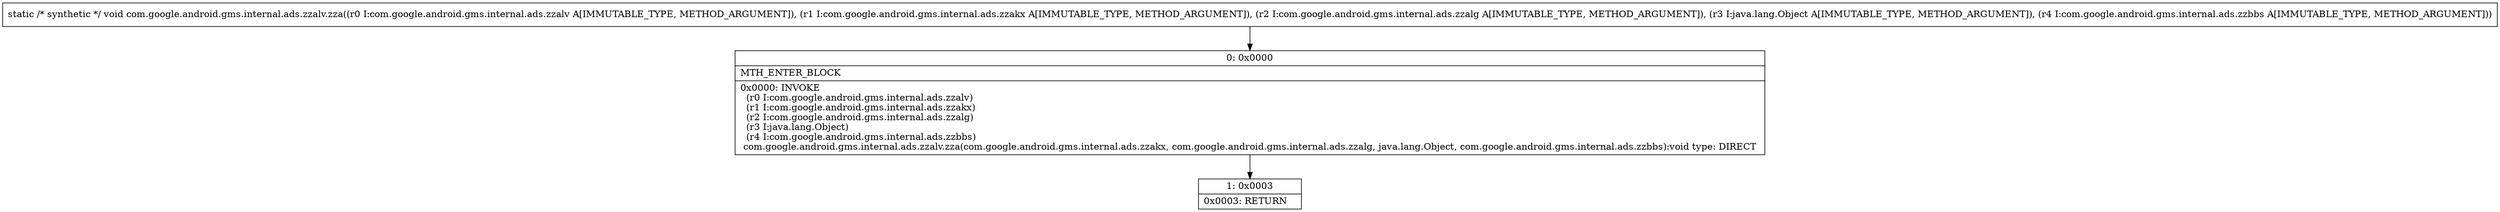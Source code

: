 digraph "CFG forcom.google.android.gms.internal.ads.zzalv.zza(Lcom\/google\/android\/gms\/internal\/ads\/zzalv;Lcom\/google\/android\/gms\/internal\/ads\/zzakx;Lcom\/google\/android\/gms\/internal\/ads\/zzalg;Ljava\/lang\/Object;Lcom\/google\/android\/gms\/internal\/ads\/zzbbs;)V" {
Node_0 [shape=record,label="{0\:\ 0x0000|MTH_ENTER_BLOCK\l|0x0000: INVOKE  \l  (r0 I:com.google.android.gms.internal.ads.zzalv)\l  (r1 I:com.google.android.gms.internal.ads.zzakx)\l  (r2 I:com.google.android.gms.internal.ads.zzalg)\l  (r3 I:java.lang.Object)\l  (r4 I:com.google.android.gms.internal.ads.zzbbs)\l com.google.android.gms.internal.ads.zzalv.zza(com.google.android.gms.internal.ads.zzakx, com.google.android.gms.internal.ads.zzalg, java.lang.Object, com.google.android.gms.internal.ads.zzbbs):void type: DIRECT \l}"];
Node_1 [shape=record,label="{1\:\ 0x0003|0x0003: RETURN   \l}"];
MethodNode[shape=record,label="{static \/* synthetic *\/ void com.google.android.gms.internal.ads.zzalv.zza((r0 I:com.google.android.gms.internal.ads.zzalv A[IMMUTABLE_TYPE, METHOD_ARGUMENT]), (r1 I:com.google.android.gms.internal.ads.zzakx A[IMMUTABLE_TYPE, METHOD_ARGUMENT]), (r2 I:com.google.android.gms.internal.ads.zzalg A[IMMUTABLE_TYPE, METHOD_ARGUMENT]), (r3 I:java.lang.Object A[IMMUTABLE_TYPE, METHOD_ARGUMENT]), (r4 I:com.google.android.gms.internal.ads.zzbbs A[IMMUTABLE_TYPE, METHOD_ARGUMENT])) }"];
MethodNode -> Node_0;
Node_0 -> Node_1;
}

